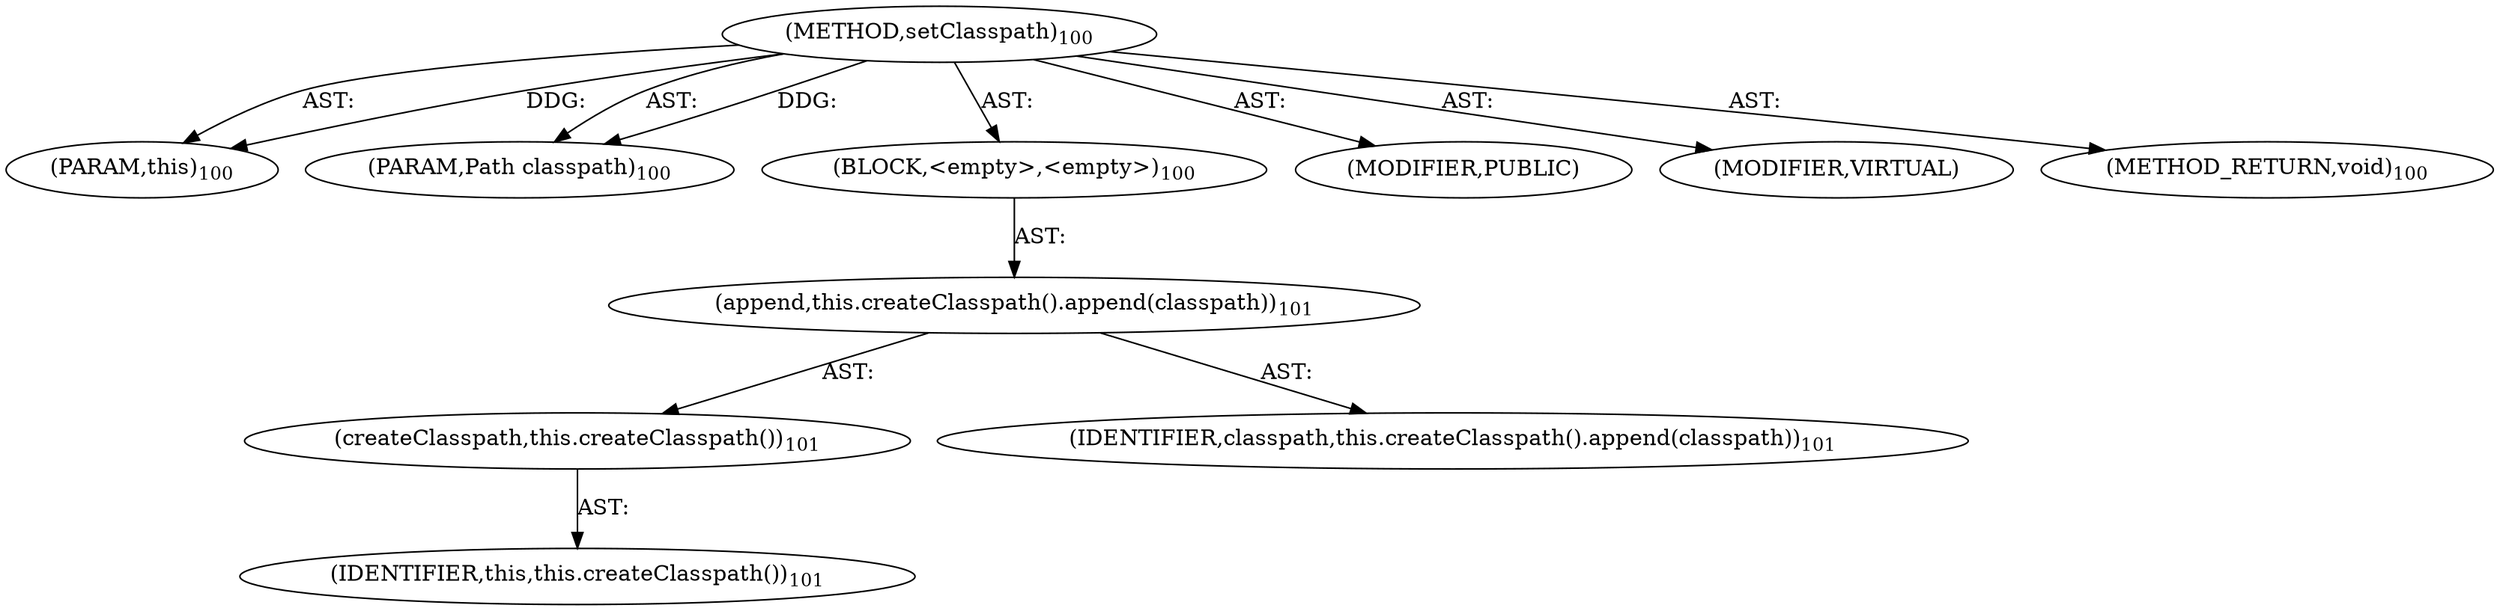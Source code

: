 digraph "setClasspath" {  
"111669149696" [label = <(METHOD,setClasspath)<SUB>100</SUB>> ]
"115964116992" [label = <(PARAM,this)<SUB>100</SUB>> ]
"115964117013" [label = <(PARAM,Path classpath)<SUB>100</SUB>> ]
"25769803776" [label = <(BLOCK,&lt;empty&gt;,&lt;empty&gt;)<SUB>100</SUB>> ]
"30064771072" [label = <(append,this.createClasspath().append(classpath))<SUB>101</SUB>> ]
"30064771073" [label = <(createClasspath,this.createClasspath())<SUB>101</SUB>> ]
"68719476736" [label = <(IDENTIFIER,this,this.createClasspath())<SUB>101</SUB>> ]
"68719476798" [label = <(IDENTIFIER,classpath,this.createClasspath().append(classpath))<SUB>101</SUB>> ]
"133143986187" [label = <(MODIFIER,PUBLIC)> ]
"133143986188" [label = <(MODIFIER,VIRTUAL)> ]
"128849018880" [label = <(METHOD_RETURN,void)<SUB>100</SUB>> ]
  "111669149696" -> "115964116992"  [ label = "AST: "] 
  "111669149696" -> "115964117013"  [ label = "AST: "] 
  "111669149696" -> "25769803776"  [ label = "AST: "] 
  "111669149696" -> "133143986187"  [ label = "AST: "] 
  "111669149696" -> "133143986188"  [ label = "AST: "] 
  "111669149696" -> "128849018880"  [ label = "AST: "] 
  "25769803776" -> "30064771072"  [ label = "AST: "] 
  "30064771072" -> "30064771073"  [ label = "AST: "] 
  "30064771072" -> "68719476798"  [ label = "AST: "] 
  "30064771073" -> "68719476736"  [ label = "AST: "] 
  "111669149696" -> "115964116992"  [ label = "DDG: "] 
  "111669149696" -> "115964117013"  [ label = "DDG: "] 
}
